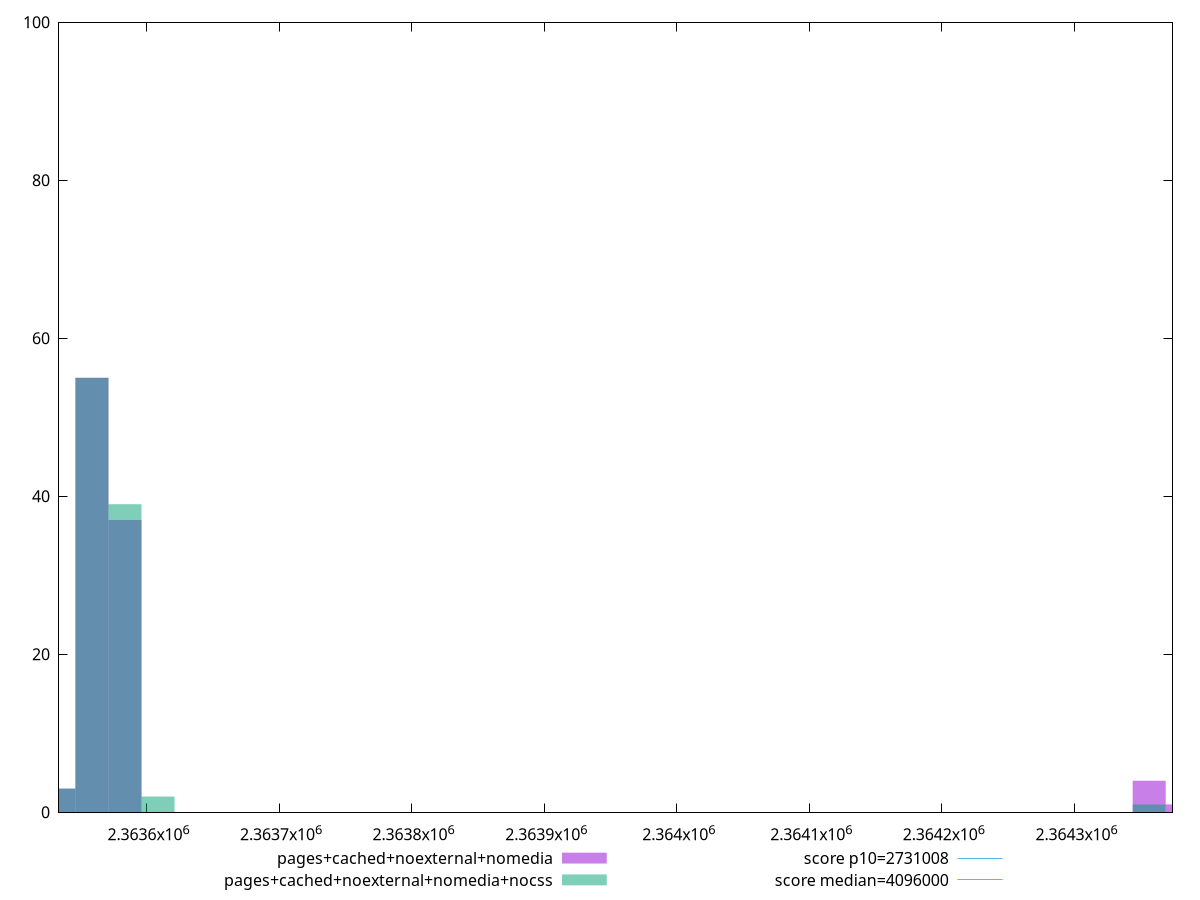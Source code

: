reset

$pagesCachedNoexternalNomedia <<EOF
2363583.772248763 37
2363558.8483436233 55
2364356.4133081073 4
2363533.924438483 3
2364381.3372132475 1
EOF

$pagesCachedNoexternalNomediaNocss <<EOF
2363583.772248763 39
2363558.8483436233 55
2363608.6961539034 2
2364356.4133081073 1
2363533.924438483 3
EOF

set key outside below
set boxwidth 24.923905140129527
set xrange [2363534:2364374]
set yrange [0:100]
set trange [0:100]
set style fill transparent solid 0.5 noborder

set parametric
set terminal svg size 640, 500 enhanced background rgb 'white'
set output "reprap/total-byte-weight/comparison/histogram/3_vs_4.svg"

plot $pagesCachedNoexternalNomedia title "pages+cached+noexternal+nomedia" with boxes, \
     $pagesCachedNoexternalNomediaNocss title "pages+cached+noexternal+nomedia+nocss" with boxes, \
     2731008,t title "score p10=2731008", \
     4096000,t title "score median=4096000"

reset
